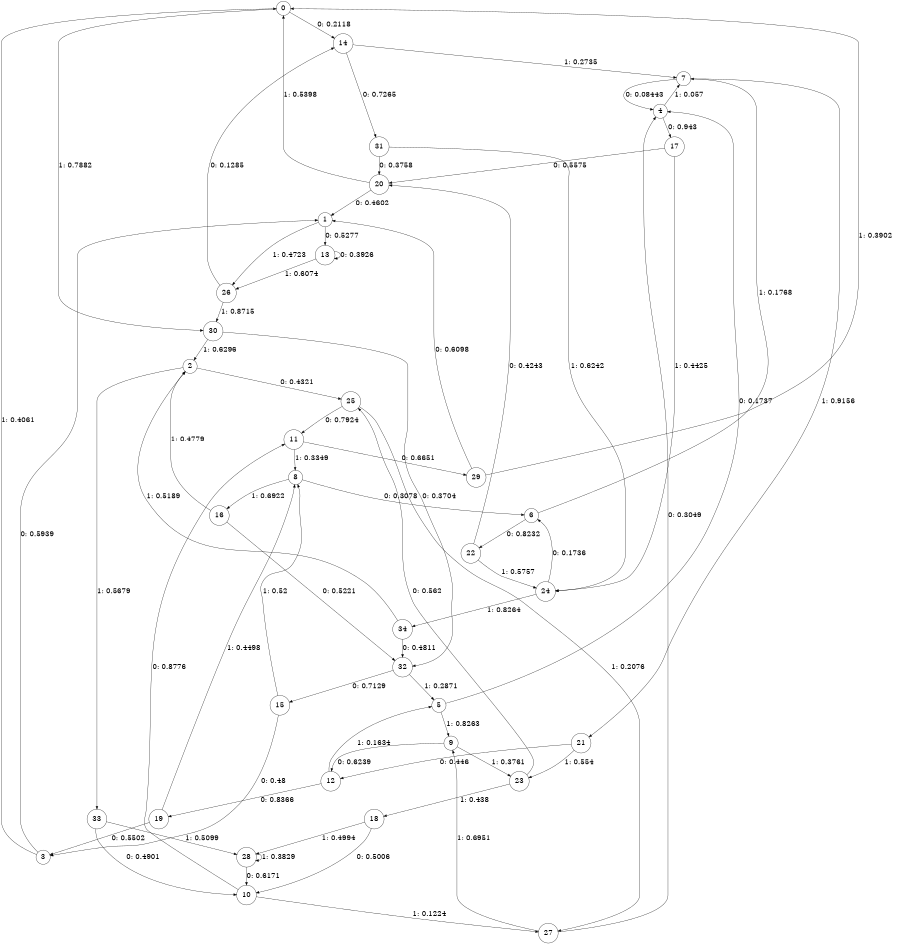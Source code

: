 digraph "ch18concat_phase3_L6" {
size = "6,8.5";
ratio = "fill";
node [shape = circle];
node [fontsize = 24];
edge [fontsize = 24];
0 -> 14 [label = "0: 0.2118   "];
0 -> 30 [label = "1: 0.7882   "];
1 -> 13 [label = "0: 0.5277   "];
1 -> 26 [label = "1: 0.4723   "];
2 -> 25 [label = "0: 0.4321   "];
2 -> 33 [label = "1: 0.5679   "];
3 -> 1 [label = "0: 0.5939   "];
3 -> 0 [label = "1: 0.4061   "];
4 -> 17 [label = "0: 0.943    "];
4 -> 7 [label = "1: 0.057    "];
5 -> 4 [label = "0: 0.1737   "];
5 -> 9 [label = "1: 0.8263   "];
6 -> 22 [label = "0: 0.8232   "];
6 -> 7 [label = "1: 0.1768   "];
7 -> 4 [label = "0: 0.08443  "];
7 -> 21 [label = "1: 0.9156   "];
8 -> 6 [label = "0: 0.3078   "];
8 -> 16 [label = "1: 0.6922   "];
9 -> 12 [label = "0: 0.6239   "];
9 -> 23 [label = "1: 0.3761   "];
10 -> 11 [label = "0: 0.8776   "];
10 -> 27 [label = "1: 0.1224   "];
11 -> 29 [label = "0: 0.6651   "];
11 -> 8 [label = "1: 0.3349   "];
12 -> 19 [label = "0: 0.8366   "];
12 -> 5 [label = "1: 0.1634   "];
13 -> 13 [label = "0: 0.3926   "];
13 -> 26 [label = "1: 0.6074   "];
14 -> 31 [label = "0: 0.7265   "];
14 -> 7 [label = "1: 0.2735   "];
15 -> 3 [label = "0: 0.48     "];
15 -> 8 [label = "1: 0.52     "];
16 -> 32 [label = "0: 0.5221   "];
16 -> 2 [label = "1: 0.4779   "];
17 -> 20 [label = "0: 0.5575   "];
17 -> 24 [label = "1: 0.4425   "];
18 -> 10 [label = "0: 0.5006   "];
18 -> 28 [label = "1: 0.4994   "];
19 -> 3 [label = "0: 0.5502   "];
19 -> 8 [label = "1: 0.4498   "];
20 -> 1 [label = "0: 0.4602   "];
20 -> 0 [label = "1: 0.5398   "];
21 -> 12 [label = "0: 0.446    "];
21 -> 23 [label = "1: 0.554    "];
22 -> 20 [label = "0: 0.4243   "];
22 -> 24 [label = "1: 0.5757   "];
23 -> 25 [label = "0: 0.562    "];
23 -> 18 [label = "1: 0.438    "];
24 -> 6 [label = "0: 0.1736   "];
24 -> 34 [label = "1: 0.8264   "];
25 -> 11 [label = "0: 0.7924   "];
25 -> 27 [label = "1: 0.2076   "];
26 -> 14 [label = "0: 0.1285   "];
26 -> 30 [label = "1: 0.8715   "];
27 -> 4 [label = "0: 0.3049   "];
27 -> 9 [label = "1: 0.6951   "];
28 -> 10 [label = "0: 0.6171   "];
28 -> 28 [label = "1: 0.3829   "];
29 -> 1 [label = "0: 0.6098   "];
29 -> 0 [label = "1: 0.3902   "];
30 -> 32 [label = "0: 0.3704   "];
30 -> 2 [label = "1: 0.6296   "];
31 -> 20 [label = "0: 0.3758   "];
31 -> 24 [label = "1: 0.6242   "];
32 -> 15 [label = "0: 0.7129   "];
32 -> 5 [label = "1: 0.2871   "];
33 -> 10 [label = "0: 0.4901   "];
33 -> 28 [label = "1: 0.5099   "];
34 -> 32 [label = "0: 0.4811   "];
34 -> 2 [label = "1: 0.5189   "];
}